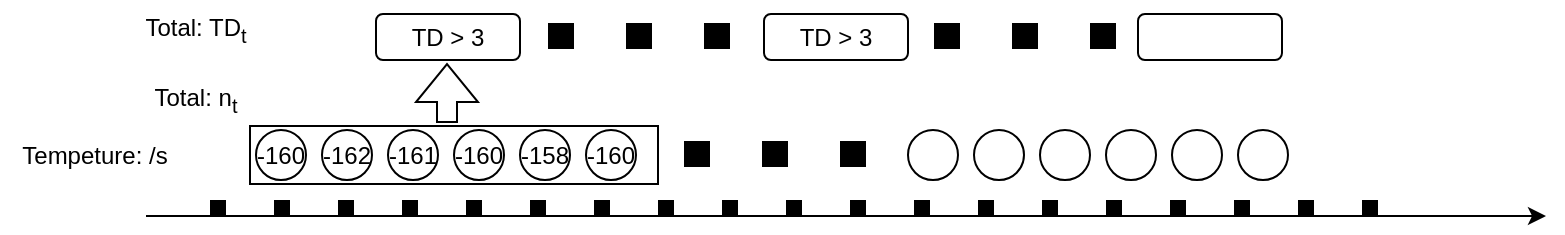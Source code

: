 <mxfile version="24.0.7" type="github">
  <diagram name="现有问题" id="ln1VuoLW2IpL9ToIxIuf">
    <mxGraphModel dx="1434" dy="786" grid="0" gridSize="10" guides="1" tooltips="1" connect="1" arrows="1" fold="1" page="0" pageScale="1" pageWidth="1200" pageHeight="1920" math="0" shadow="0">
      <root>
        <mxCell id="0" />
        <mxCell id="1" parent="0" />
        <mxCell id="6QVBEpiF2g4ADmfY6hBt-1" value="" style="endArrow=classic;html=1;rounded=0;" edge="1" parent="1">
          <mxGeometry width="50" height="50" relative="1" as="geometry">
            <mxPoint x="98" y="492" as="sourcePoint" />
            <mxPoint x="798" y="492" as="targetPoint" />
          </mxGeometry>
        </mxCell>
        <mxCell id="6QVBEpiF2g4ADmfY6hBt-2" value="" style="endArrow=none;dashed=1;html=1;dashPattern=1 3;strokeWidth=8;rounded=0;" edge="1" parent="1">
          <mxGeometry width="50" height="50" relative="1" as="geometry">
            <mxPoint x="130" y="488" as="sourcePoint" />
            <mxPoint x="737" y="488" as="targetPoint" />
          </mxGeometry>
        </mxCell>
        <mxCell id="6QVBEpiF2g4ADmfY6hBt-3" value="-160" style="ellipse;whiteSpace=wrap;html=1;aspect=fixed;" vertex="1" parent="1">
          <mxGeometry x="153" y="449" width="25" height="25" as="geometry" />
        </mxCell>
        <mxCell id="6QVBEpiF2g4ADmfY6hBt-4" value="-162" style="ellipse;whiteSpace=wrap;html=1;aspect=fixed;" vertex="1" parent="1">
          <mxGeometry x="186" y="449" width="25" height="25" as="geometry" />
        </mxCell>
        <mxCell id="6QVBEpiF2g4ADmfY6hBt-5" value="-161" style="ellipse;whiteSpace=wrap;html=1;aspect=fixed;" vertex="1" parent="1">
          <mxGeometry x="219" y="449" width="25" height="25" as="geometry" />
        </mxCell>
        <mxCell id="6QVBEpiF2g4ADmfY6hBt-6" value="-160" style="ellipse;whiteSpace=wrap;html=1;aspect=fixed;" vertex="1" parent="1">
          <mxGeometry x="252" y="449" width="25" height="25" as="geometry" />
        </mxCell>
        <mxCell id="6QVBEpiF2g4ADmfY6hBt-7" value="-158" style="ellipse;whiteSpace=wrap;html=1;aspect=fixed;" vertex="1" parent="1">
          <mxGeometry x="285" y="449" width="25" height="25" as="geometry" />
        </mxCell>
        <mxCell id="6QVBEpiF2g4ADmfY6hBt-8" value="-160" style="ellipse;whiteSpace=wrap;html=1;aspect=fixed;" vertex="1" parent="1">
          <mxGeometry x="318" y="449" width="25" height="25" as="geometry" />
        </mxCell>
        <mxCell id="6QVBEpiF2g4ADmfY6hBt-9" value="" style="ellipse;whiteSpace=wrap;html=1;aspect=fixed;" vertex="1" parent="1">
          <mxGeometry x="479" y="449" width="25" height="25" as="geometry" />
        </mxCell>
        <mxCell id="6QVBEpiF2g4ADmfY6hBt-10" value="" style="ellipse;whiteSpace=wrap;html=1;aspect=fixed;" vertex="1" parent="1">
          <mxGeometry x="512" y="449" width="25" height="25" as="geometry" />
        </mxCell>
        <mxCell id="6QVBEpiF2g4ADmfY6hBt-11" value="" style="ellipse;whiteSpace=wrap;html=1;aspect=fixed;" vertex="1" parent="1">
          <mxGeometry x="545" y="449" width="25" height="25" as="geometry" />
        </mxCell>
        <mxCell id="6QVBEpiF2g4ADmfY6hBt-12" value="" style="ellipse;whiteSpace=wrap;html=1;aspect=fixed;" vertex="1" parent="1">
          <mxGeometry x="578" y="449" width="25" height="25" as="geometry" />
        </mxCell>
        <mxCell id="6QVBEpiF2g4ADmfY6hBt-13" value="" style="ellipse;whiteSpace=wrap;html=1;aspect=fixed;" vertex="1" parent="1">
          <mxGeometry x="611" y="449" width="25" height="25" as="geometry" />
        </mxCell>
        <mxCell id="6QVBEpiF2g4ADmfY6hBt-14" value="" style="ellipse;whiteSpace=wrap;html=1;aspect=fixed;" vertex="1" parent="1">
          <mxGeometry x="644" y="449" width="25" height="25" as="geometry" />
        </mxCell>
        <mxCell id="6QVBEpiF2g4ADmfY6hBt-15" value="" style="endArrow=none;dashed=1;html=1;strokeWidth=13;rounded=0;dashPattern=1 2;" edge="1" parent="1">
          <mxGeometry width="50" height="50" relative="1" as="geometry">
            <mxPoint x="367" y="461" as="sourcePoint" />
            <mxPoint x="465" y="461" as="targetPoint" />
          </mxGeometry>
        </mxCell>
        <mxCell id="6QVBEpiF2g4ADmfY6hBt-16" value="Tempeture: /s" style="text;html=1;align=center;verticalAlign=middle;whiteSpace=wrap;rounded=0;" vertex="1" parent="1">
          <mxGeometry x="25" y="446.5" width="95" height="30" as="geometry" />
        </mxCell>
        <mxCell id="6QVBEpiF2g4ADmfY6hBt-17" value="" style="rounded=0;whiteSpace=wrap;html=1;fillColor=none;" vertex="1" parent="1">
          <mxGeometry x="150" y="447" width="204" height="29" as="geometry" />
        </mxCell>
        <mxCell id="6QVBEpiF2g4ADmfY6hBt-18" value="TD &amp;gt; 3" style="rounded=1;whiteSpace=wrap;html=1;" vertex="1" parent="1">
          <mxGeometry x="213" y="391" width="72" height="23" as="geometry" />
        </mxCell>
        <mxCell id="6QVBEpiF2g4ADmfY6hBt-19" value="" style="shape=flexArrow;endArrow=classic;html=1;rounded=0;" edge="1" parent="1">
          <mxGeometry width="50" height="50" relative="1" as="geometry">
            <mxPoint x="248.5" y="445.5" as="sourcePoint" />
            <mxPoint x="248.5" y="415.5" as="targetPoint" />
          </mxGeometry>
        </mxCell>
        <mxCell id="6QVBEpiF2g4ADmfY6hBt-20" value="" style="endArrow=none;dashed=1;html=1;strokeWidth=13;rounded=0;dashPattern=1 2;" edge="1" parent="1">
          <mxGeometry width="50" height="50" relative="1" as="geometry">
            <mxPoint x="299" y="402" as="sourcePoint" />
            <mxPoint x="397" y="402" as="targetPoint" />
          </mxGeometry>
        </mxCell>
        <mxCell id="6QVBEpiF2g4ADmfY6hBt-21" value="TD &amp;gt; 3" style="rounded=1;whiteSpace=wrap;html=1;" vertex="1" parent="1">
          <mxGeometry x="407" y="391" width="72" height="23" as="geometry" />
        </mxCell>
        <mxCell id="6QVBEpiF2g4ADmfY6hBt-22" value="Total: n&lt;sub&gt;t&lt;/sub&gt;" style="text;html=1;align=center;verticalAlign=middle;whiteSpace=wrap;rounded=0;" vertex="1" parent="1">
          <mxGeometry x="93" y="419" width="60" height="30" as="geometry" />
        </mxCell>
        <mxCell id="6QVBEpiF2g4ADmfY6hBt-23" value="Total: TD&lt;sub&gt;t&lt;/sub&gt;" style="text;html=1;align=center;verticalAlign=middle;whiteSpace=wrap;rounded=0;" vertex="1" parent="1">
          <mxGeometry x="93" y="384" width="60" height="30" as="geometry" />
        </mxCell>
        <mxCell id="6QVBEpiF2g4ADmfY6hBt-24" value="" style="rounded=1;whiteSpace=wrap;html=1;" vertex="1" parent="1">
          <mxGeometry x="594" y="391" width="72" height="23" as="geometry" />
        </mxCell>
        <mxCell id="6QVBEpiF2g4ADmfY6hBt-26" value="" style="endArrow=none;dashed=1;html=1;strokeWidth=13;rounded=0;dashPattern=1 2;" edge="1" parent="1">
          <mxGeometry width="50" height="50" relative="1" as="geometry">
            <mxPoint x="492" y="402" as="sourcePoint" />
            <mxPoint x="590" y="402" as="targetPoint" />
          </mxGeometry>
        </mxCell>
      </root>
    </mxGraphModel>
  </diagram>
</mxfile>
